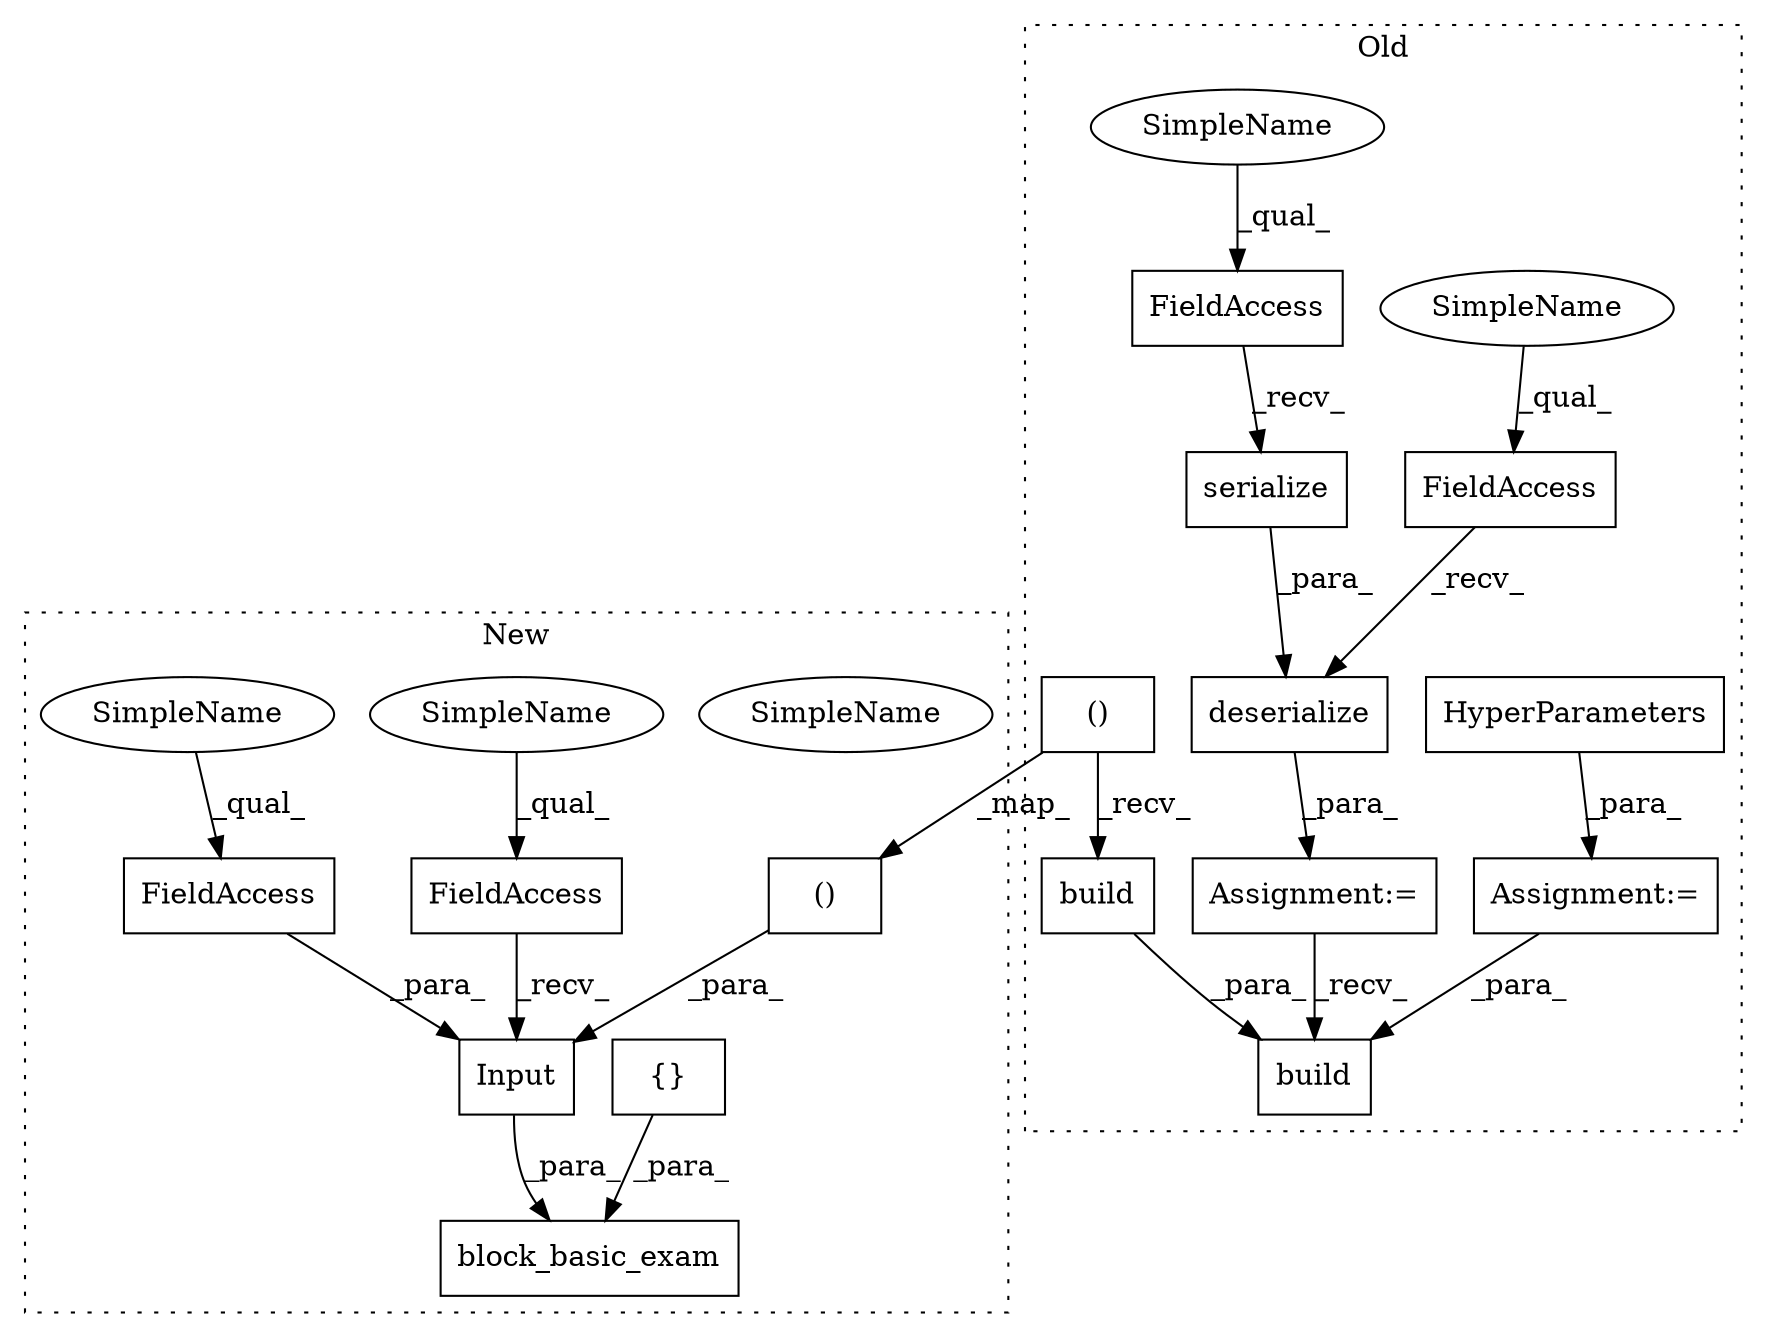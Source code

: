 digraph G {
subgraph cluster0 {
1 [label="serialize" a="32" s="993,1008" l="10,1" shape="box"];
3 [label="build" a="32" s="1022,1091" l="6,1" shape="box"];
4 [label="HyperParameters" a="32" s="920" l="17" shape="box"];
5 [label="build" a="32" s="1084" l="7" shape="box"];
6 [label="FieldAccess" a="22" s="977" l="15" shape="box"];
7 [label="FieldAccess" a="22" s="949" l="15" shape="box"];
13 [label="Assignment:=" a="7" s="948" l="1" shape="box"];
14 [label="Assignment:=" a="7" s="908" l="1" shape="box"];
15 [label="deserialize" a="32" s="965,1009" l="12,1" shape="box"];
17 [label="()" a="106" s="1056" l="25" shape="box"];
18 [label="SimpleName" a="42" s="949" l="9" shape="ellipse"];
19 [label="SimpleName" a="42" s="977" l="9" shape="ellipse"];
label = "Old";
style="dotted";
}
subgraph cluster1 {
2 [label="SimpleName" a="42" s="615" l="10" shape="ellipse"];
8 [label="FieldAccess" a="22" s="615" l="17" shape="box"];
9 [label="Input" a="32" s="577,632" l="11,1" shape="box"];
10 [label="FieldAccess" a="22" s="560" l="16" shape="box"];
11 [label="block_basic_exam" a="32" s="523,660" l="17,1" shape="box"];
12 [label="{}" a="4" s="646,659" l="1,1" shape="box"];
16 [label="()" a="106" s="588" l="25" shape="box"];
20 [label="SimpleName" a="42" s="560" l="10" shape="ellipse"];
21 [label="SimpleName" a="42" s="615" l="10" shape="ellipse"];
label = "New";
style="dotted";
}
1 -> 15 [label="_para_"];
4 -> 14 [label="_para_"];
5 -> 3 [label="_para_"];
6 -> 1 [label="_recv_"];
7 -> 15 [label="_recv_"];
8 -> 9 [label="_para_"];
9 -> 11 [label="_para_"];
10 -> 9 [label="_recv_"];
12 -> 11 [label="_para_"];
13 -> 3 [label="_recv_"];
14 -> 3 [label="_para_"];
15 -> 13 [label="_para_"];
16 -> 9 [label="_para_"];
17 -> 16 [label="_map_"];
17 -> 5 [label="_recv_"];
18 -> 7 [label="_qual_"];
19 -> 6 [label="_qual_"];
20 -> 10 [label="_qual_"];
21 -> 8 [label="_qual_"];
}